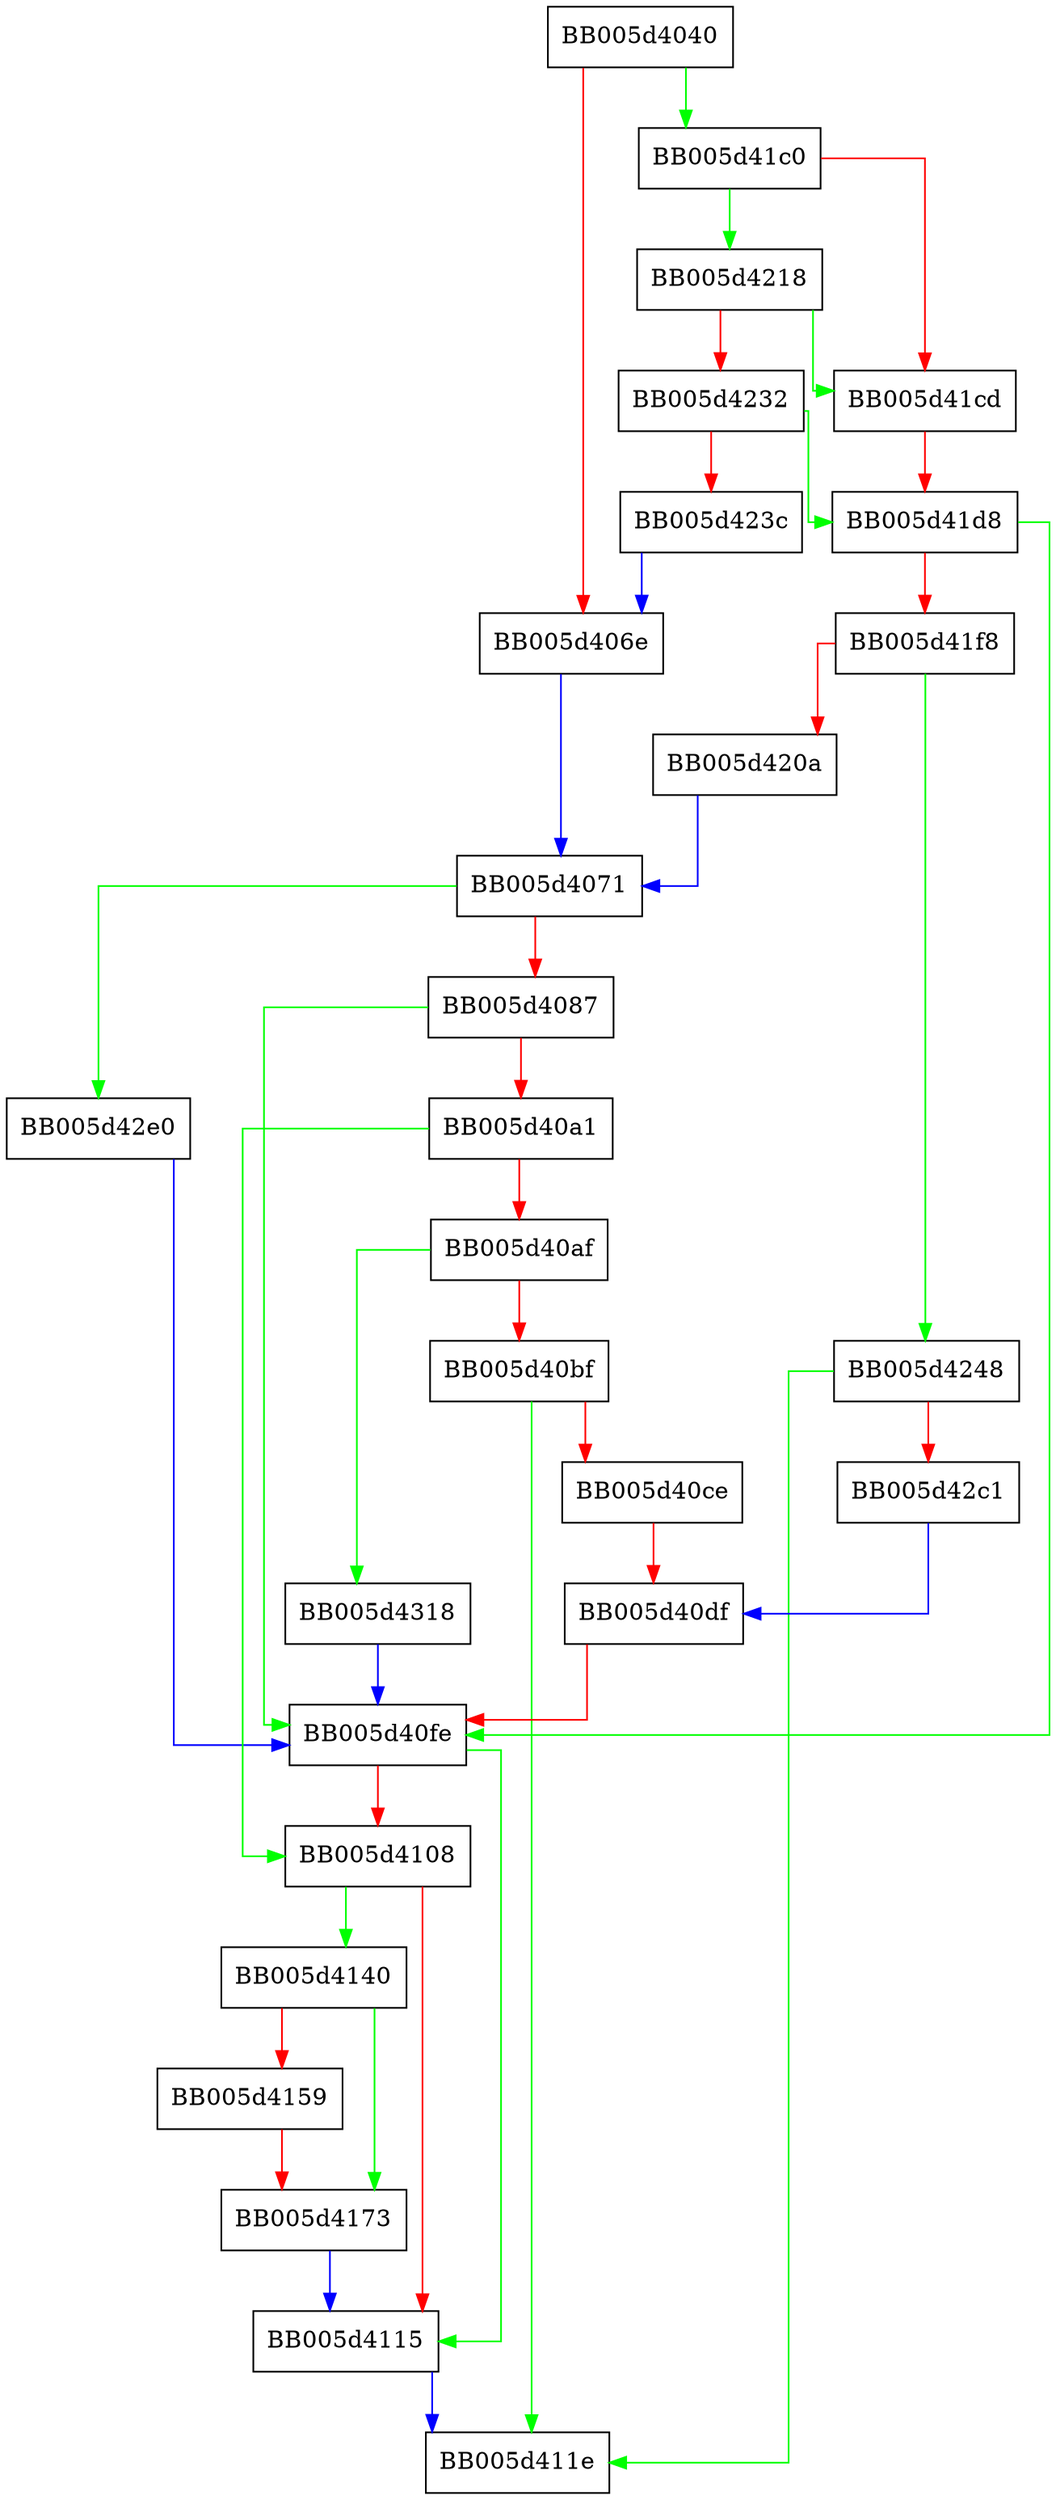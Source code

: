 digraph EVP_PKEY_new_raw_public_key {
  node [shape="box"];
  graph [splines=ortho];
  BB005d4040 -> BB005d41c0 [color="green"];
  BB005d4040 -> BB005d406e [color="red"];
  BB005d406e -> BB005d4071 [color="blue"];
  BB005d4071 -> BB005d42e0 [color="green"];
  BB005d4071 -> BB005d4087 [color="red"];
  BB005d4087 -> BB005d40fe [color="green"];
  BB005d4087 -> BB005d40a1 [color="red"];
  BB005d40a1 -> BB005d4108 [color="green"];
  BB005d40a1 -> BB005d40af [color="red"];
  BB005d40af -> BB005d4318 [color="green"];
  BB005d40af -> BB005d40bf [color="red"];
  BB005d40bf -> BB005d411e [color="green"];
  BB005d40bf -> BB005d40ce [color="red"];
  BB005d40ce -> BB005d40df [color="red"];
  BB005d40df -> BB005d40fe [color="red"];
  BB005d40fe -> BB005d4115 [color="green"];
  BB005d40fe -> BB005d4108 [color="red"];
  BB005d4108 -> BB005d4140 [color="green"];
  BB005d4108 -> BB005d4115 [color="red"];
  BB005d4115 -> BB005d411e [color="blue"];
  BB005d4140 -> BB005d4173 [color="green"];
  BB005d4140 -> BB005d4159 [color="red"];
  BB005d4159 -> BB005d4173 [color="red"];
  BB005d4173 -> BB005d4115 [color="blue"];
  BB005d41c0 -> BB005d4218 [color="green"];
  BB005d41c0 -> BB005d41cd [color="red"];
  BB005d41cd -> BB005d41d8 [color="red"];
  BB005d41d8 -> BB005d40fe [color="green"];
  BB005d41d8 -> BB005d41f8 [color="red"];
  BB005d41f8 -> BB005d4248 [color="green"];
  BB005d41f8 -> BB005d420a [color="red"];
  BB005d420a -> BB005d4071 [color="blue"];
  BB005d4218 -> BB005d41cd [color="green"];
  BB005d4218 -> BB005d4232 [color="red"];
  BB005d4232 -> BB005d41d8 [color="green"];
  BB005d4232 -> BB005d423c [color="red"];
  BB005d423c -> BB005d406e [color="blue"];
  BB005d4248 -> BB005d411e [color="green"];
  BB005d4248 -> BB005d42c1 [color="red"];
  BB005d42c1 -> BB005d40df [color="blue"];
  BB005d42e0 -> BB005d40fe [color="blue"];
  BB005d4318 -> BB005d40fe [color="blue"];
}